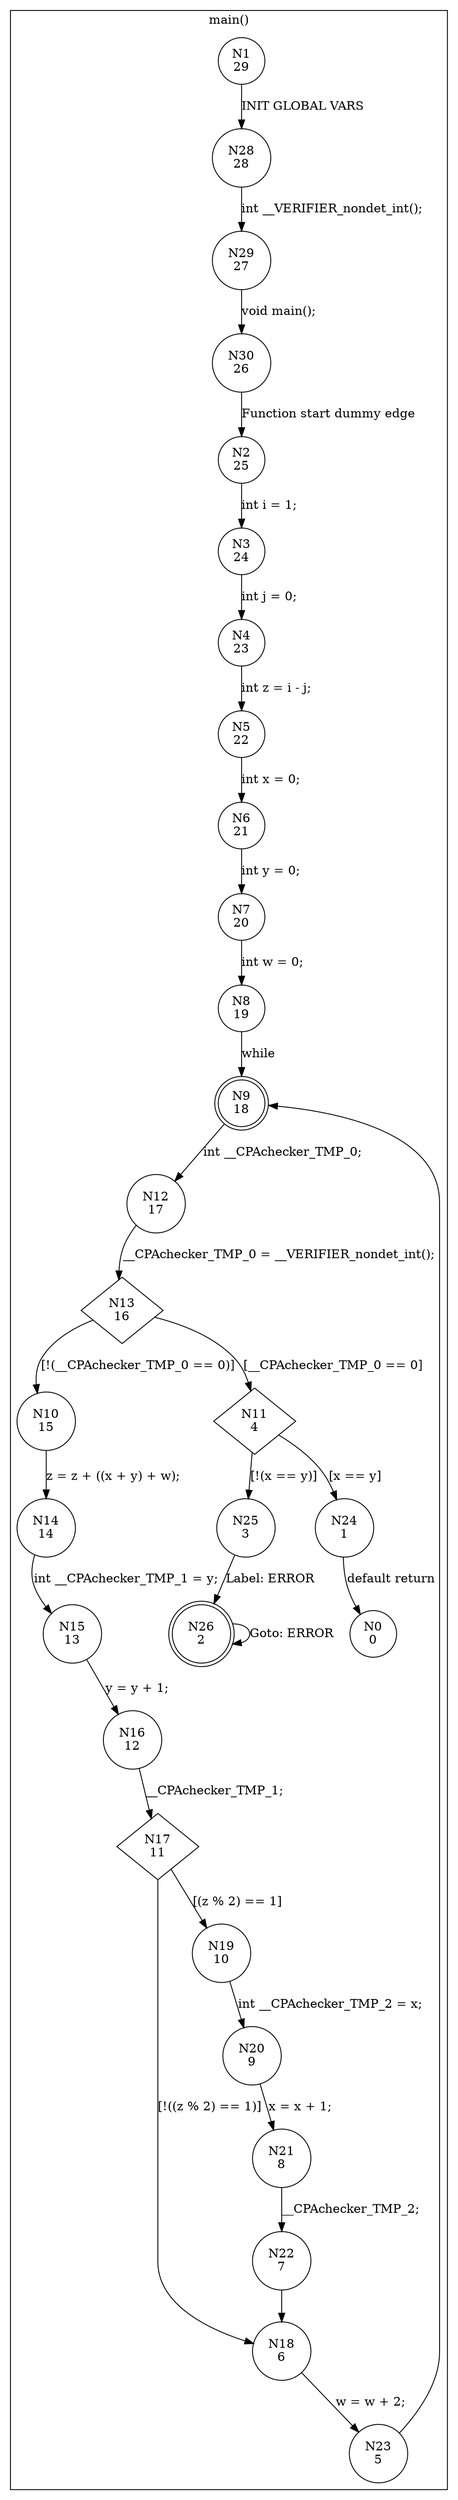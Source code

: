 digraph CFA {
1 [shape="circle" label="N1\n29"]
28 [shape="circle" label="N28\n28"]
29 [shape="circle" label="N29\n27"]
30 [shape="circle" label="N30\n26"]
2 [shape="circle" label="N2\n25"]
3 [shape="circle" label="N3\n24"]
4 [shape="circle" label="N4\n23"]
5 [shape="circle" label="N5\n22"]
6 [shape="circle" label="N6\n21"]
7 [shape="circle" label="N7\n20"]
8 [shape="circle" label="N8\n19"]
9 [shape="doublecircle" label="N9\n18"]
12 [shape="circle" label="N12\n17"]
13 [shape="diamond" label="N13\n16"]
10 [shape="circle" label="N10\n15"]
14 [shape="circle" label="N14\n14"]
15 [shape="circle" label="N15\n13"]
16 [shape="circle" label="N16\n12"]
17 [shape="diamond" label="N17\n11"]
18 [shape="circle" label="N18\n6"]
23 [shape="circle" label="N23\n5"]
19 [shape="circle" label="N19\n10"]
20 [shape="circle" label="N20\n9"]
21 [shape="circle" label="N21\n8"]
22 [shape="circle" label="N22\n7"]
11 [shape="diamond" label="N11\n4"]
25 [shape="circle" label="N25\n3"]
26 [shape="doublecircle" label="N26\n2"]
24 [shape="circle" label="N24\n1"]
0 [shape="circle" label="N0\n0"]
node [shape="circle"]
subgraph cluster_main {
label="main()"
1 -> 28 [label="INIT GLOBAL VARS"]
28 -> 29 [label="int __VERIFIER_nondet_int();"]
29 -> 30 [label="void main();"]
30 -> 2 [label="Function start dummy edge"]
2 -> 3 [label="int i = 1;"]
3 -> 4 [label="int j = 0;"]
4 -> 5 [label="int z = i - j;"]
5 -> 6 [label="int x = 0;"]
6 -> 7 [label="int y = 0;"]
7 -> 8 [label="int w = 0;"]
8 -> 9 [label="while"]
9 -> 12 [label="int __CPAchecker_TMP_0;"]
12 -> 13 [label="__CPAchecker_TMP_0 = __VERIFIER_nondet_int();"]
13 -> 11 [label="[__CPAchecker_TMP_0 == 0]"]
13 -> 10 [label="[!(__CPAchecker_TMP_0 == 0)]"]
10 -> 14 [label="z = z + ((x + y) + w);"]
14 -> 15 [label="int __CPAchecker_TMP_1 = y;"]
15 -> 16 [label="y = y + 1;"]
16 -> 17 [label="__CPAchecker_TMP_1;"]
17 -> 19 [label="[(z % 2) == 1]"]
17 -> 18 [label="[!((z % 2) == 1)]"]
18 -> 23 [label="w = w + 2;"]
23 -> 9 [label=""]
19 -> 20 [label="int __CPAchecker_TMP_2 = x;"]
20 -> 21 [label="x = x + 1;"]
21 -> 22 [label="__CPAchecker_TMP_2;"]
22 -> 18 [label=""]
11 -> 24 [label="[x == y]"]
11 -> 25 [label="[!(x == y)]"]
25 -> 26 [label="Label: ERROR"]
26 -> 26 [label="Goto: ERROR"]
24 -> 0 [label="default return"]}
}